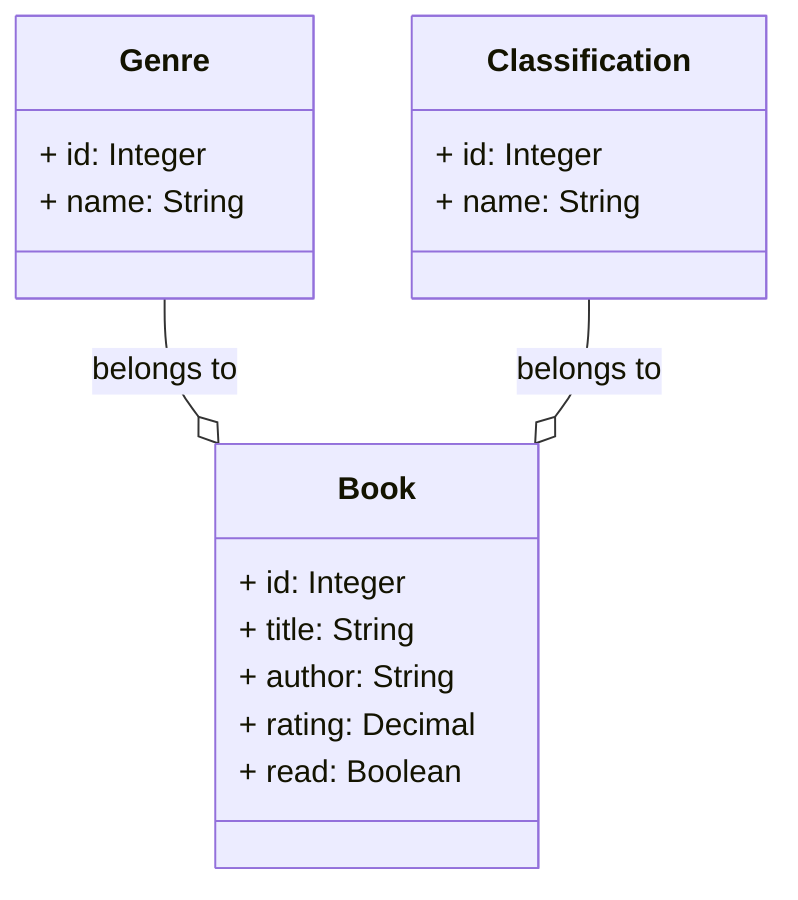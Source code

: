 classDiagram
    class Genre {
        + id: Integer
        + name: String
    }

    class Classification {
        + id: Integer
        + name: String
    }

    class Book {
        + id: Integer
        + title: String
        + author: String
        + rating: Decimal
        + read: Boolean
    }

    Genre --o Book: belongs to
    Classification --o Book: belongs to